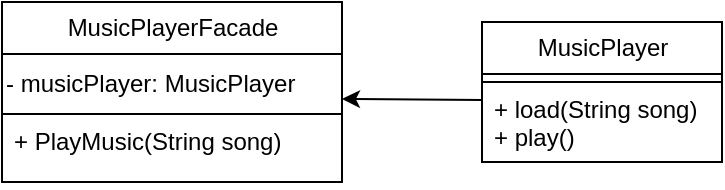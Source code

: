 <mxfile>
    <diagram id="WZEYdAGoG9L1kX_4EpiY" name="Page-1">
        <mxGraphModel dx="216" dy="108" grid="1" gridSize="10" guides="1" tooltips="1" connect="1" arrows="1" fold="1" page="1" pageScale="1" pageWidth="850" pageHeight="1100" math="0" shadow="0">
            <root>
                <mxCell id="0"/>
                <mxCell id="1" parent="0"/>
                <mxCell id="2" value="MusicPlayerFacade" style="swimlane;fontStyle=0;childLayout=stackLayout;horizontal=1;startSize=26;fillColor=none;horizontalStack=0;resizeParent=1;resizeParentMax=0;resizeLast=0;collapsible=1;marginBottom=0;html=1;" parent="1" vertex="1">
                    <mxGeometry x="20" y="150" width="170" height="90" as="geometry"/>
                </mxCell>
                <mxCell id="3" value="&lt;span style=&quot;&quot;&gt;- musicPlayer: MusicPlayer&lt;br&gt;&lt;/span&gt;" style="text;html=1;strokeColor=none;fillColor=none;align=left;verticalAlign=middle;whiteSpace=wrap;rounded=0;" parent="2" vertex="1">
                    <mxGeometry y="26" width="170" height="30" as="geometry"/>
                </mxCell>
                <mxCell id="4" value="+ PlayMusic(String song)&lt;br&gt;" style="text;strokeColor=default;fillColor=none;align=left;verticalAlign=top;spacingLeft=4;spacingRight=4;overflow=hidden;rotatable=0;points=[[0,0.5],[1,0.5]];portConstraint=eastwest;whiteSpace=wrap;html=1;" parent="2" vertex="1">
                    <mxGeometry y="56" width="170" height="34" as="geometry"/>
                </mxCell>
                <mxCell id="5" value="MusicPlayer" style="swimlane;fontStyle=0;childLayout=stackLayout;horizontal=1;startSize=26;fillColor=none;horizontalStack=0;resizeParent=1;resizeParentMax=0;resizeLast=0;collapsible=1;marginBottom=0;html=1;" parent="1" vertex="1">
                    <mxGeometry x="260" y="160" width="120" height="70" as="geometry"/>
                </mxCell>
                <mxCell id="6" value="" style="text;html=1;strokeColor=default;fillColor=none;align=center;verticalAlign=middle;whiteSpace=wrap;rounded=0;" parent="5" vertex="1">
                    <mxGeometry y="26" width="120" height="4" as="geometry"/>
                </mxCell>
                <mxCell id="7" value="+ load(String song)&lt;br&gt;+ play()" style="text;strokeColor=default;fillColor=none;align=left;verticalAlign=top;spacingLeft=4;spacingRight=4;overflow=hidden;rotatable=0;points=[[0,0.5],[1,0.5]];portConstraint=eastwest;whiteSpace=wrap;html=1;" parent="5" vertex="1">
                    <mxGeometry y="30" width="120" height="40" as="geometry"/>
                </mxCell>
                <mxCell id="16" style="edgeStyle=none;html=1;fontColor=default;labelBorderColor=none;endArrow=classic;endFill=1;entryX=1;entryY=0.75;entryDx=0;entryDy=0;" edge="1" parent="1" target="3">
                    <mxGeometry relative="1" as="geometry">
                        <mxPoint x="260" y="199" as="sourcePoint"/>
                        <mxPoint x="210" y="100" as="targetPoint"/>
                    </mxGeometry>
                </mxCell>
            </root>
        </mxGraphModel>
    </diagram>
</mxfile>
